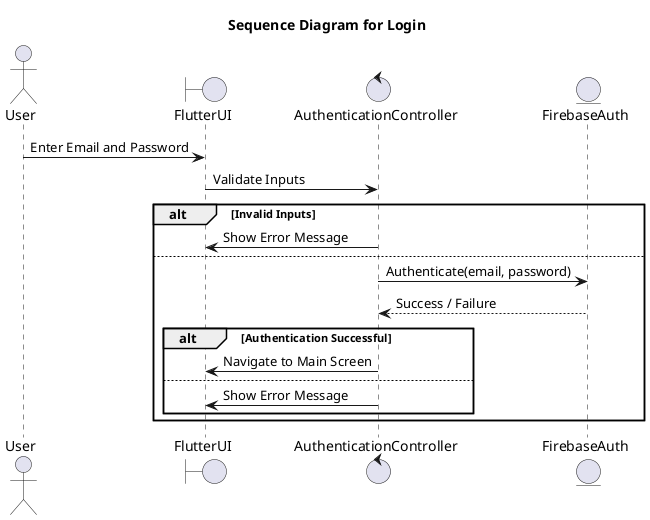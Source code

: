 @startuml

title Sequence Diagram for Login
actor User
boundary FlutterUI
control AuthenticationController
entity FirebaseAuth

User -> FlutterUI: Enter Email and Password
FlutterUI -> AuthenticationController: Validate Inputs

alt Invalid Inputs
    AuthenticationController -> FlutterUI: Show Error Message
else
    AuthenticationController -> FirebaseAuth: Authenticate(email, password)
    FirebaseAuth --> AuthenticationController: Success / Failure

    alt Authentication Successful
        AuthenticationController -> FlutterUI: Navigate to Main Screen
    else
        AuthenticationController -> FlutterUI: Show Error Message
    end
end

@enduml